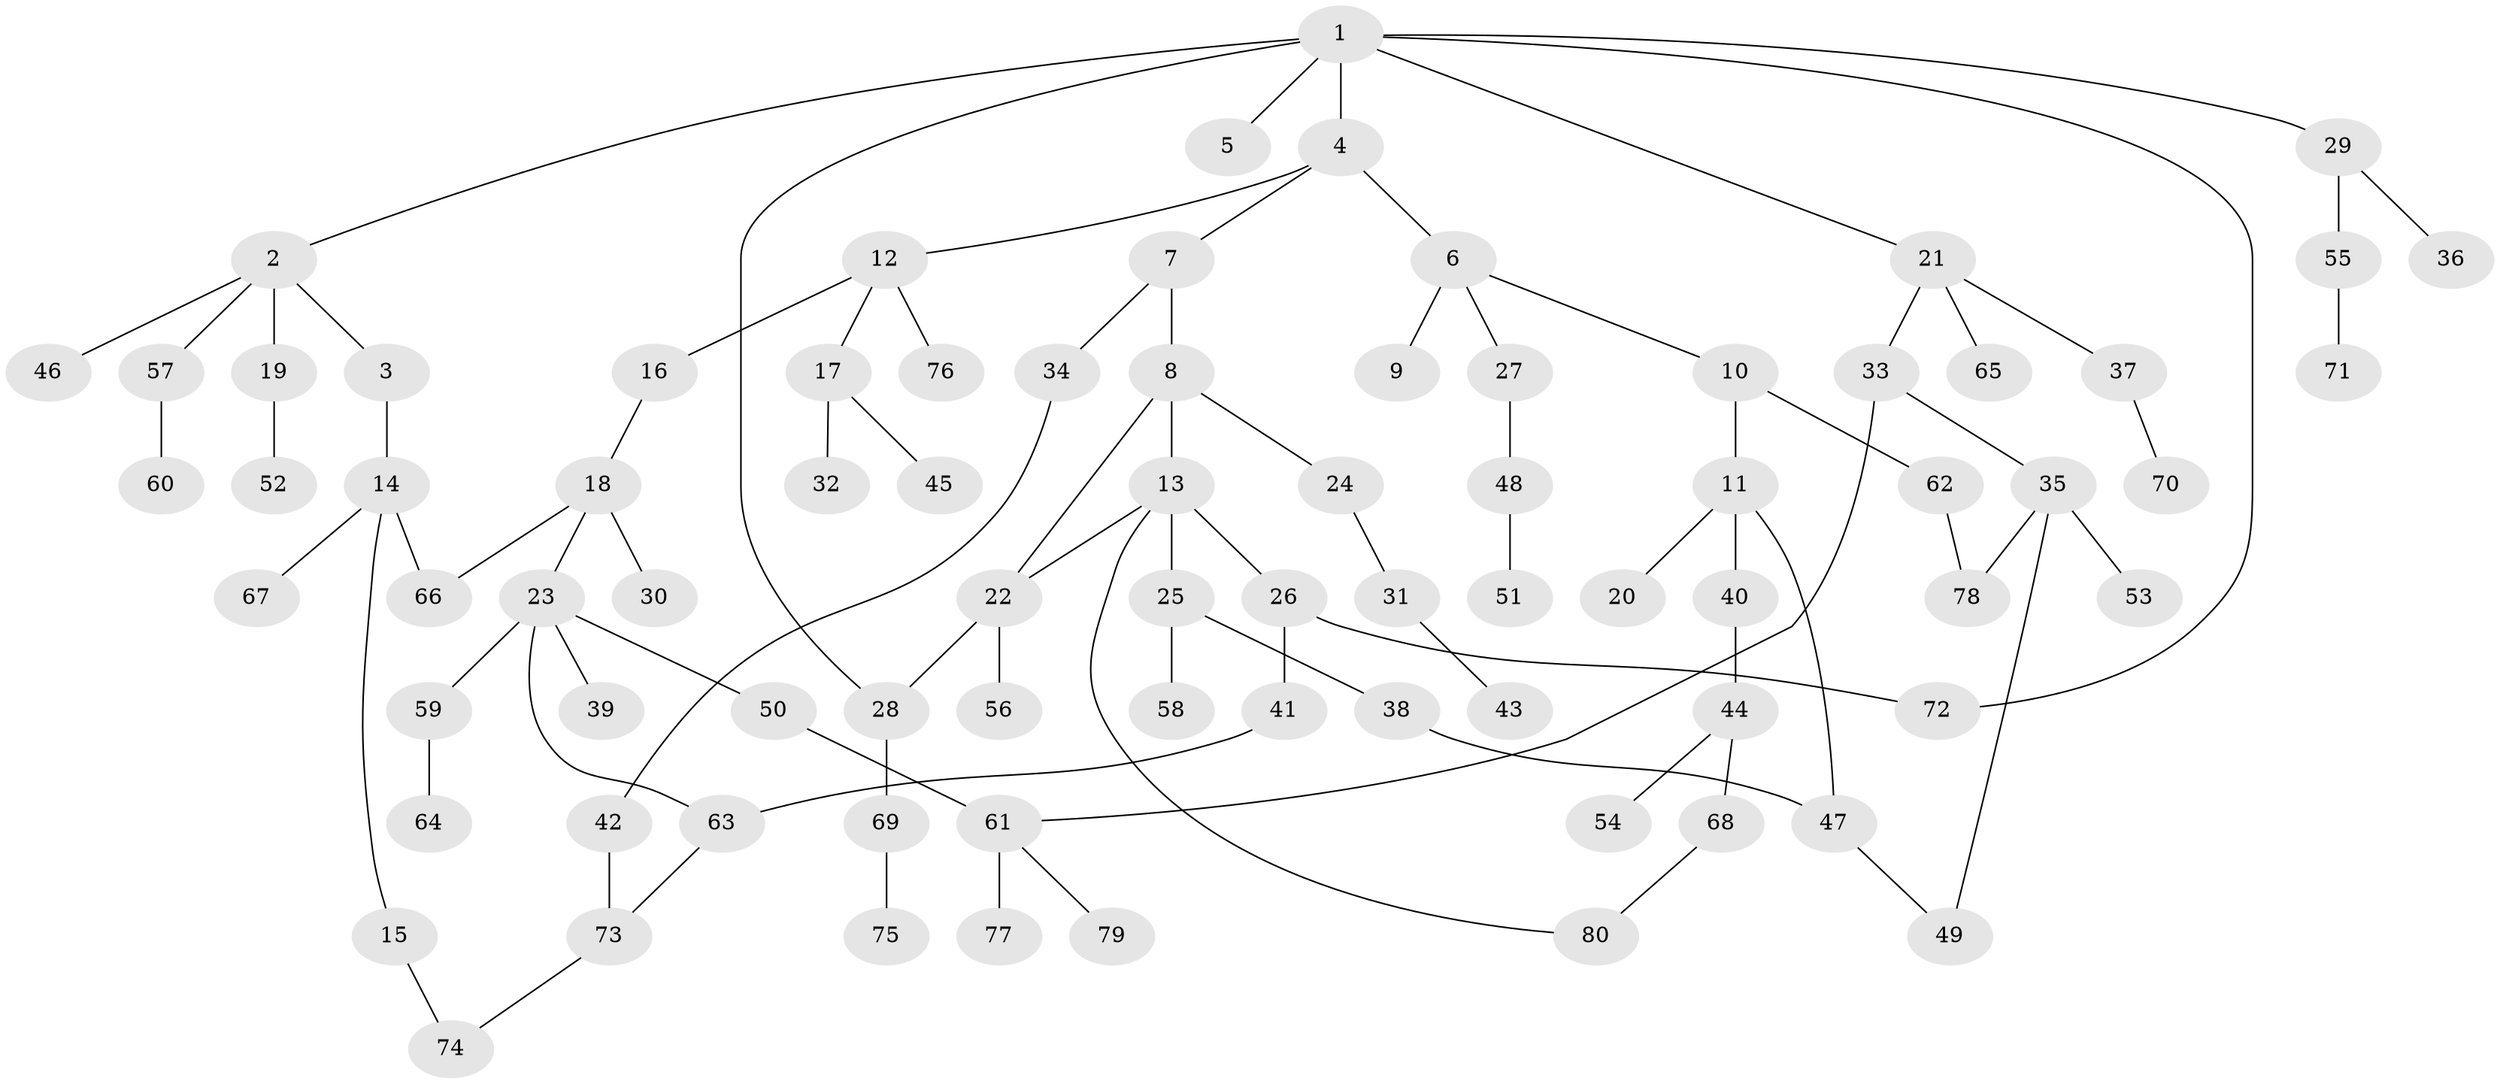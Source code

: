 // Generated by graph-tools (version 1.1) at 2025/49/03/09/25 03:49:21]
// undirected, 80 vertices, 91 edges
graph export_dot {
graph [start="1"]
  node [color=gray90,style=filled];
  1;
  2;
  3;
  4;
  5;
  6;
  7;
  8;
  9;
  10;
  11;
  12;
  13;
  14;
  15;
  16;
  17;
  18;
  19;
  20;
  21;
  22;
  23;
  24;
  25;
  26;
  27;
  28;
  29;
  30;
  31;
  32;
  33;
  34;
  35;
  36;
  37;
  38;
  39;
  40;
  41;
  42;
  43;
  44;
  45;
  46;
  47;
  48;
  49;
  50;
  51;
  52;
  53;
  54;
  55;
  56;
  57;
  58;
  59;
  60;
  61;
  62;
  63;
  64;
  65;
  66;
  67;
  68;
  69;
  70;
  71;
  72;
  73;
  74;
  75;
  76;
  77;
  78;
  79;
  80;
  1 -- 2;
  1 -- 4;
  1 -- 5;
  1 -- 21;
  1 -- 28;
  1 -- 29;
  1 -- 72;
  2 -- 3;
  2 -- 19;
  2 -- 46;
  2 -- 57;
  3 -- 14;
  4 -- 6;
  4 -- 7;
  4 -- 12;
  6 -- 9;
  6 -- 10;
  6 -- 27;
  7 -- 8;
  7 -- 34;
  8 -- 13;
  8 -- 22;
  8 -- 24;
  10 -- 11;
  10 -- 62;
  11 -- 20;
  11 -- 40;
  11 -- 47;
  12 -- 16;
  12 -- 17;
  12 -- 76;
  13 -- 25;
  13 -- 26;
  13 -- 80;
  13 -- 22;
  14 -- 15;
  14 -- 67;
  14 -- 66;
  15 -- 74;
  16 -- 18;
  17 -- 32;
  17 -- 45;
  18 -- 23;
  18 -- 30;
  18 -- 66;
  19 -- 52;
  21 -- 33;
  21 -- 37;
  21 -- 65;
  22 -- 56;
  22 -- 28;
  23 -- 39;
  23 -- 50;
  23 -- 59;
  23 -- 63;
  24 -- 31;
  25 -- 38;
  25 -- 58;
  26 -- 41;
  26 -- 72;
  27 -- 48;
  28 -- 69;
  29 -- 36;
  29 -- 55;
  31 -- 43;
  33 -- 35;
  33 -- 61;
  34 -- 42;
  35 -- 49;
  35 -- 53;
  35 -- 78;
  37 -- 70;
  38 -- 47;
  40 -- 44;
  41 -- 63;
  42 -- 73;
  44 -- 54;
  44 -- 68;
  47 -- 49;
  48 -- 51;
  50 -- 61;
  55 -- 71;
  57 -- 60;
  59 -- 64;
  61 -- 77;
  61 -- 79;
  62 -- 78;
  63 -- 73;
  68 -- 80;
  69 -- 75;
  73 -- 74;
}
